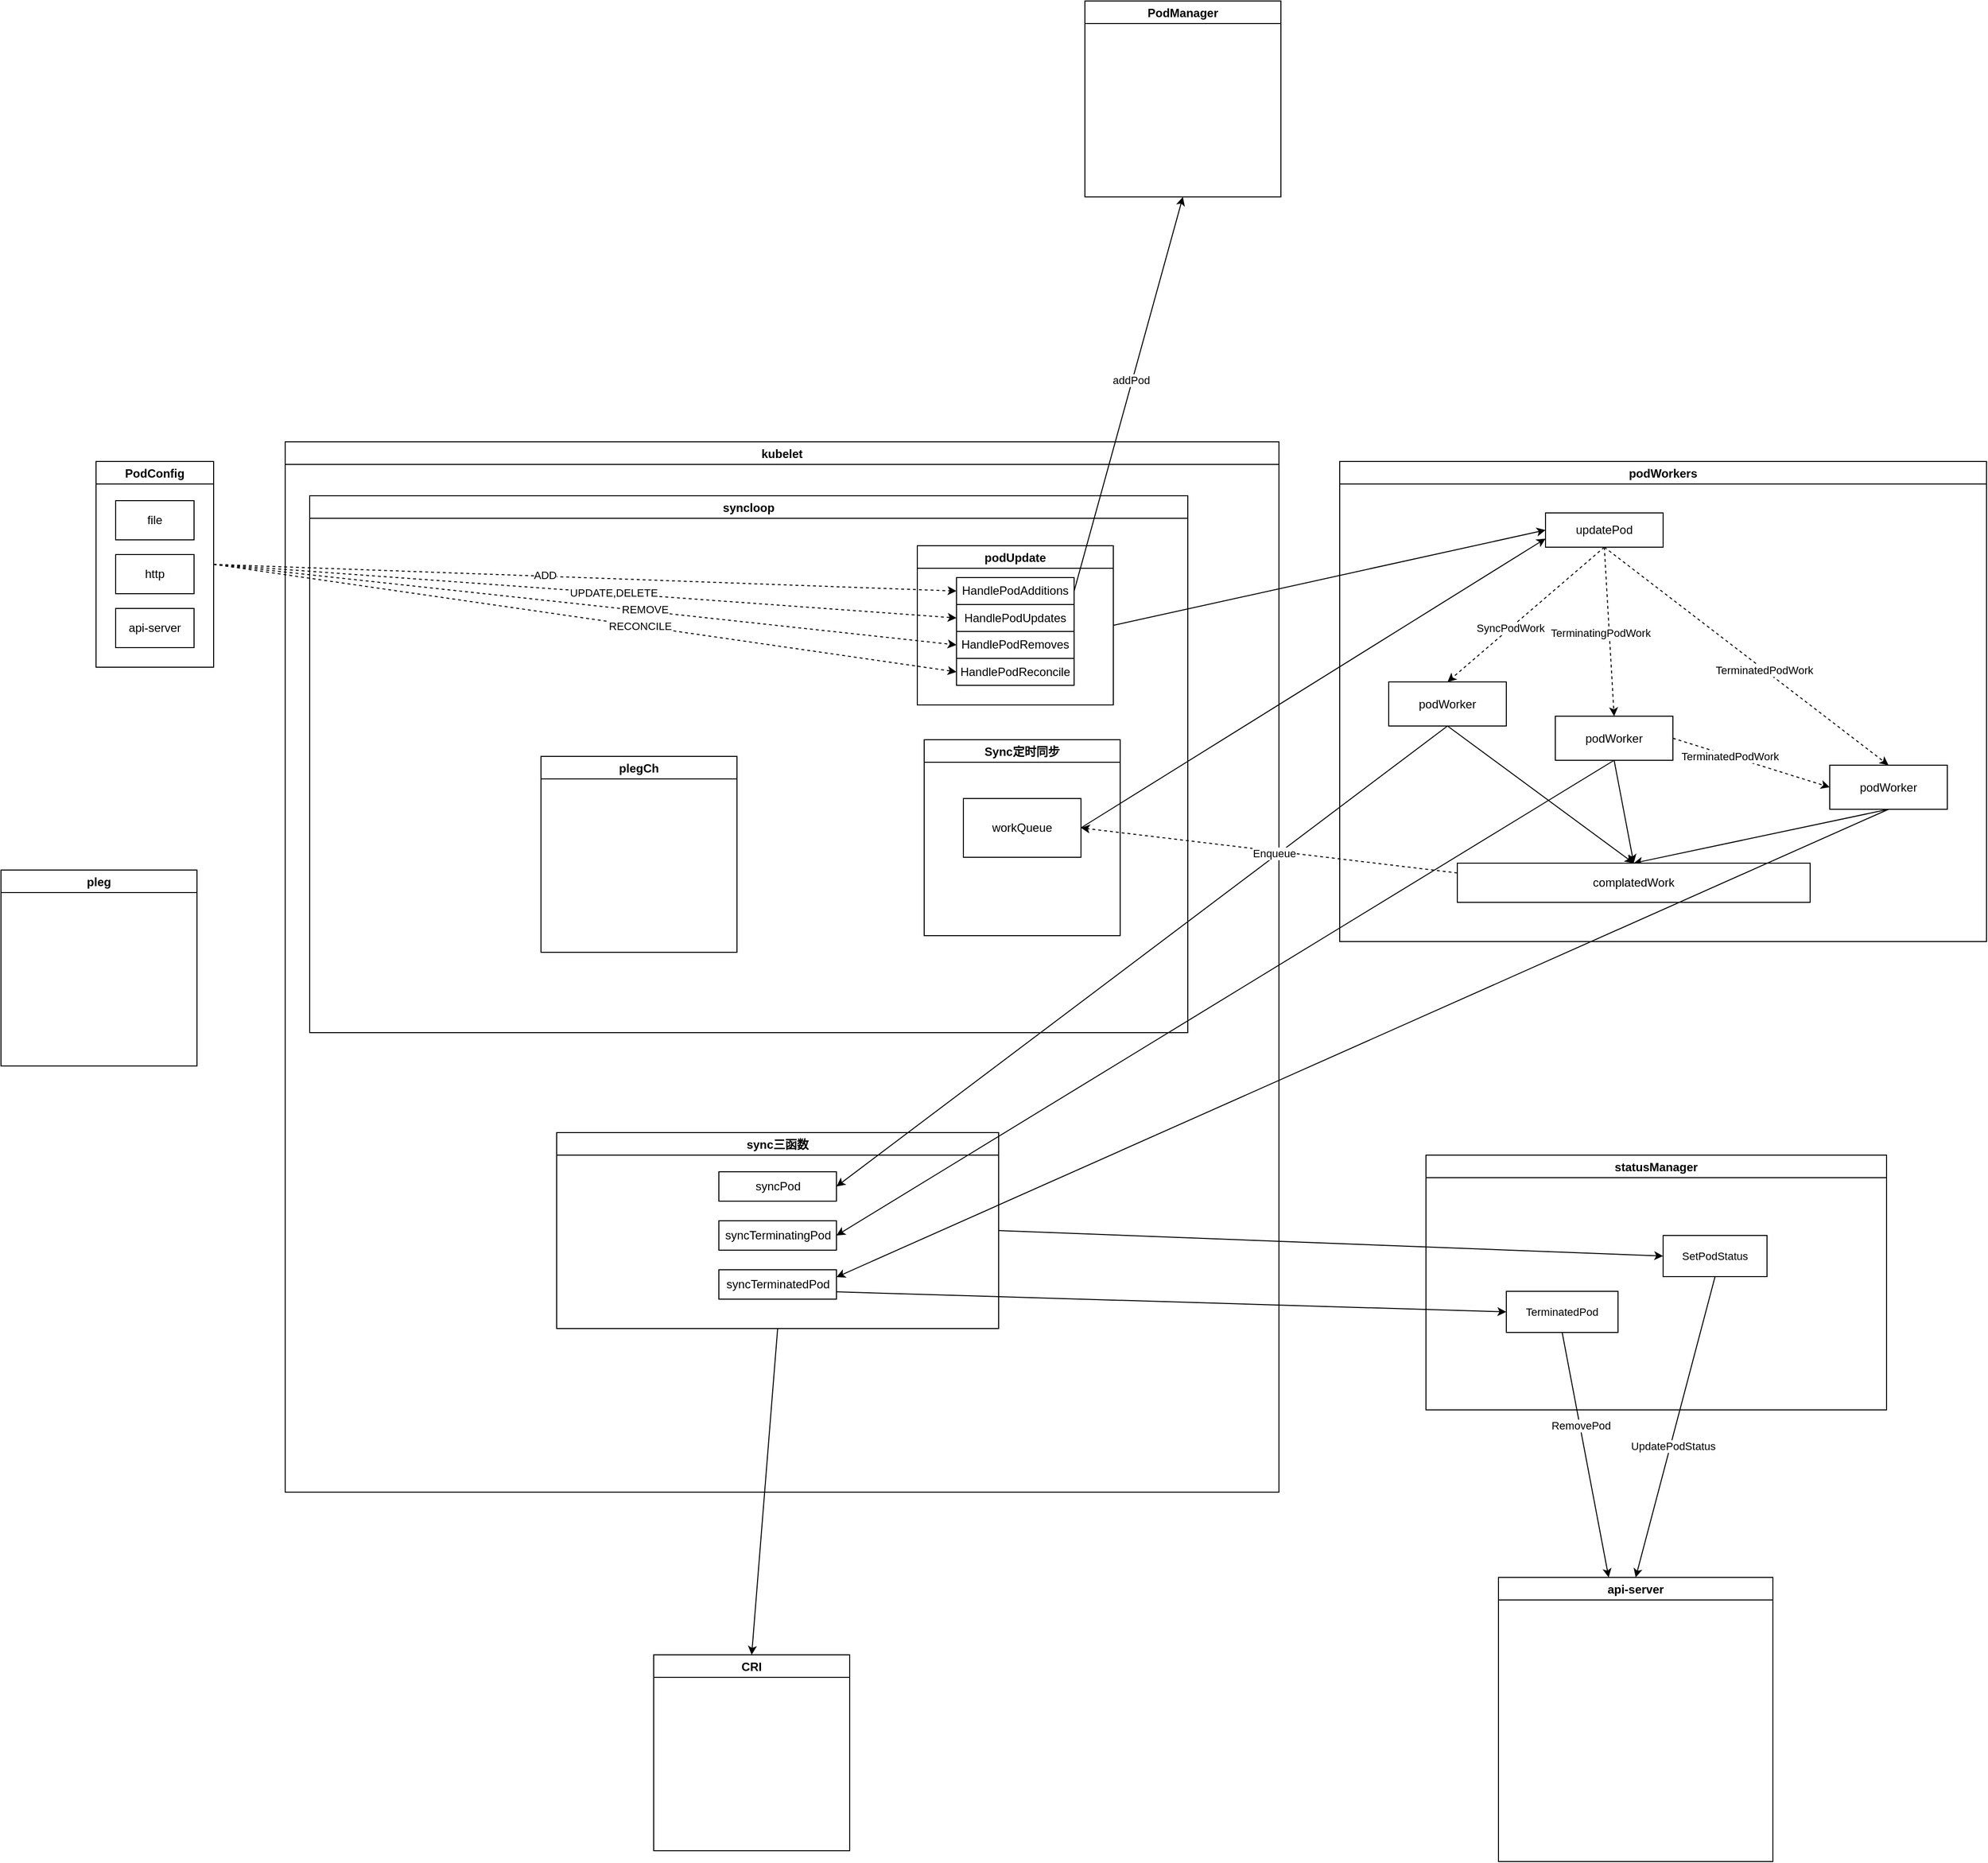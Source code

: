 <mxfile>
    <diagram id="xjUIh0_X-aMzd7XiWVB9" name="Kubelet流程">
        <mxGraphModel dx="2316" dy="1528" grid="0" gridSize="10" guides="0" tooltips="1" connect="1" arrows="1" fold="1" page="0" pageScale="1" pageWidth="827" pageHeight="1169" math="0" shadow="0">
            <root>
                <mxCell id="0"/>
                <mxCell id="1" parent="0"/>
                <mxCell id="18" style="edgeStyle=none;html=1;exitX=1;exitY=0.5;exitDx=0;exitDy=0;entryX=0;entryY=0.5;entryDx=0;entryDy=0;dashed=1;" edge="1" parent="1" source="9" target="14">
                    <mxGeometry relative="1" as="geometry"/>
                </mxCell>
                <mxCell id="19" value="ADD" style="edgeLabel;html=1;align=center;verticalAlign=middle;resizable=0;points=[];" vertex="1" connectable="0" parent="18">
                    <mxGeometry x="-0.11" y="1" relative="1" as="geometry">
                        <mxPoint as="offset"/>
                    </mxGeometry>
                </mxCell>
                <mxCell id="20" style="edgeStyle=none;html=1;exitX=1;exitY=0.5;exitDx=0;exitDy=0;entryX=0;entryY=0.5;entryDx=0;entryDy=0;dashed=1;" edge="1" parent="1" source="9" target="15">
                    <mxGeometry relative="1" as="geometry"/>
                </mxCell>
                <mxCell id="21" value="UPDATE,DELETE" style="edgeLabel;html=1;align=center;verticalAlign=middle;resizable=0;points=[];" vertex="1" connectable="0" parent="20">
                    <mxGeometry x="0.076" y="1" relative="1" as="geometry">
                        <mxPoint as="offset"/>
                    </mxGeometry>
                </mxCell>
                <mxCell id="22" style="edgeStyle=none;html=1;exitX=1;exitY=0.5;exitDx=0;exitDy=0;entryX=0;entryY=0.5;entryDx=0;entryDy=0;dashed=1;" edge="1" parent="1" source="9" target="16">
                    <mxGeometry relative="1" as="geometry"/>
                </mxCell>
                <mxCell id="23" value="REMOVE" style="edgeLabel;html=1;align=center;verticalAlign=middle;resizable=0;points=[];" vertex="1" connectable="0" parent="22">
                    <mxGeometry x="0.161" y="2" relative="1" as="geometry">
                        <mxPoint as="offset"/>
                    </mxGeometry>
                </mxCell>
                <mxCell id="24" style="edgeStyle=none;html=1;exitX=1;exitY=0.5;exitDx=0;exitDy=0;entryX=0;entryY=0.5;entryDx=0;entryDy=0;dashed=1;" edge="1" parent="1" source="9" target="17">
                    <mxGeometry relative="1" as="geometry"/>
                </mxCell>
                <mxCell id="25" value="RECONCILE" style="edgeLabel;html=1;align=center;verticalAlign=middle;resizable=0;points=[];" vertex="1" connectable="0" parent="24">
                    <mxGeometry x="0.147" relative="1" as="geometry">
                        <mxPoint as="offset"/>
                    </mxGeometry>
                </mxCell>
                <mxCell id="9" value="PodConfig" style="swimlane;" vertex="1" parent="1">
                    <mxGeometry x="-369" y="190" width="120" height="210" as="geometry">
                        <mxRectangle x="220" y="190" width="130" height="23" as="alternateBounds"/>
                    </mxGeometry>
                </mxCell>
                <mxCell id="2" value="file" style="rounded=0;whiteSpace=wrap;html=1;" vertex="1" parent="9">
                    <mxGeometry x="20" y="40" width="80" height="40" as="geometry"/>
                </mxCell>
                <mxCell id="3" value="http&lt;span style=&quot;color: rgba(0 , 0 , 0 , 0) ; font-family: monospace ; font-size: 0px&quot;&gt;%3CmxGraphModel%3E%3Croot%3E%3CmxCell%20id%3D%220%22%2F%3E%3CmxCell%20id%3D%221%22%20parent%3D%220%22%2F%3E%3CmxCell%20id%3D%222%22%20value%3D%22file%22%20style%3D%22rounded%3D0%3BwhiteSpace%3Dwrap%3Bhtml%3D1%3B%22%20vertex%3D%221%22%20parent%3D%221%22%3E%3CmxGeometry%20x%3D%2280%22%20y%3D%22260%22%20width%3D%2280%22%20height%3D%2240%22%20as%3D%22geometry%22%2F%3E%3C%2FmxCell%3E%3C%2Froot%3E%3C%2FmxGraphModel%3E&lt;/span&gt;" style="rounded=0;whiteSpace=wrap;html=1;" vertex="1" parent="9">
                    <mxGeometry x="20" y="95" width="80" height="40" as="geometry"/>
                </mxCell>
                <mxCell id="4" value="api-server" style="rounded=0;whiteSpace=wrap;html=1;" vertex="1" parent="9">
                    <mxGeometry x="20" y="150" width="80" height="40" as="geometry"/>
                </mxCell>
                <mxCell id="11" value="kubelet" style="swimlane;" vertex="1" parent="1">
                    <mxGeometry x="-176" y="170" width="1014" height="1072" as="geometry">
                        <mxRectangle x="-176" y="170" width="70" height="23" as="alternateBounds"/>
                    </mxGeometry>
                </mxCell>
                <mxCell id="12" value="syncloop" style="swimlane;" vertex="1" parent="11">
                    <mxGeometry x="25" y="55" width="896" height="548" as="geometry">
                        <mxRectangle x="30" y="40" width="90" height="23" as="alternateBounds"/>
                    </mxGeometry>
                </mxCell>
                <mxCell id="13" value="podUpdate" style="swimlane;" vertex="1" parent="12">
                    <mxGeometry x="620" y="51" width="200" height="162.5" as="geometry">
                        <mxRectangle x="25" y="37.5" width="110" height="23" as="alternateBounds"/>
                    </mxGeometry>
                </mxCell>
                <mxCell id="14" value="HandlePodAdditions" style="rounded=0;whiteSpace=wrap;html=1;" vertex="1" parent="13">
                    <mxGeometry x="40" y="32.5" width="120" height="27.5" as="geometry"/>
                </mxCell>
                <mxCell id="17" value="HandlePodReconcile" style="rounded=0;whiteSpace=wrap;html=1;" vertex="1" parent="13">
                    <mxGeometry x="40" y="115" width="120" height="27.5" as="geometry"/>
                </mxCell>
                <mxCell id="16" value="HandlePodRemoves" style="rounded=0;whiteSpace=wrap;html=1;" vertex="1" parent="13">
                    <mxGeometry x="40" y="87.5" width="120" height="27.5" as="geometry"/>
                </mxCell>
                <mxCell id="15" value="HandlePodUpdates" style="rounded=0;whiteSpace=wrap;html=1;" vertex="1" parent="13">
                    <mxGeometry x="40" y="60" width="120" height="27.5" as="geometry"/>
                </mxCell>
                <mxCell id="67" value="Sync定时同步" style="swimlane;" vertex="1" parent="12">
                    <mxGeometry x="627" y="249" width="200" height="200" as="geometry">
                        <mxRectangle x="25" y="445" width="110" height="23" as="alternateBounds"/>
                    </mxGeometry>
                </mxCell>
                <mxCell id="66" value="workQueue" style="rounded=0;whiteSpace=wrap;html=1;" vertex="1" parent="67">
                    <mxGeometry x="40" y="60" width="120" height="60" as="geometry"/>
                </mxCell>
                <mxCell id="86" value="plegCh" style="swimlane;" vertex="1" parent="12">
                    <mxGeometry x="236" y="266" width="200" height="200" as="geometry"/>
                </mxCell>
                <mxCell id="44" value="sync三函数" style="swimlane;" vertex="1" parent="11">
                    <mxGeometry x="277" y="705" width="451" height="200" as="geometry"/>
                </mxCell>
                <mxCell id="45" value="syncPod" style="rounded=0;whiteSpace=wrap;html=1;" vertex="1" parent="44">
                    <mxGeometry x="165.5" y="40" width="120" height="30" as="geometry"/>
                </mxCell>
                <mxCell id="46" value="syncTerminatingPod" style="rounded=0;whiteSpace=wrap;html=1;" vertex="1" parent="44">
                    <mxGeometry x="165.5" y="90" width="120" height="30" as="geometry"/>
                </mxCell>
                <mxCell id="47" value="syncTerminatedPod" style="rounded=0;whiteSpace=wrap;html=1;" vertex="1" parent="44">
                    <mxGeometry x="165.5" y="140" width="120" height="30" as="geometry"/>
                </mxCell>
                <mxCell id="27" value="PodManager" style="swimlane;" vertex="1" parent="1">
                    <mxGeometry x="640" y="-280" width="200" height="200" as="geometry"/>
                </mxCell>
                <mxCell id="28" style="edgeStyle=none;html=1;exitX=1;exitY=0.5;exitDx=0;exitDy=0;entryX=0.5;entryY=1;entryDx=0;entryDy=0;" edge="1" parent="1" source="14" target="27">
                    <mxGeometry relative="1" as="geometry"/>
                </mxCell>
                <mxCell id="29" value="addPod" style="edgeLabel;html=1;align=center;verticalAlign=middle;resizable=0;points=[];" vertex="1" connectable="0" parent="28">
                    <mxGeometry x="0.067" y="2" relative="1" as="geometry">
                        <mxPoint as="offset"/>
                    </mxGeometry>
                </mxCell>
                <mxCell id="64" style="edgeStyle=none;html=1;exitX=0.5;exitY=1;exitDx=0;exitDy=0;entryX=0.5;entryY=0;entryDx=0;entryDy=0;shadow=0;strokeColor=default;fillColor=#000000;gradientColor=none;" edge="1" parent="1" source="80" target="32">
                    <mxGeometry relative="1" as="geometry"/>
                </mxCell>
                <mxCell id="65" value="UpdatePodStatus" style="edgeLabel;html=1;align=center;verticalAlign=middle;resizable=0;points=[];" vertex="1" connectable="0" parent="64">
                    <mxGeometry x="0.123" y="2" relative="1" as="geometry">
                        <mxPoint as="offset"/>
                    </mxGeometry>
                </mxCell>
                <mxCell id="77" style="edgeStyle=none;html=1;exitX=0.5;exitY=1;exitDx=0;exitDy=0;shadow=0;strokeColor=default;fillColor=#000000;gradientColor=none;" edge="1" parent="1" source="83" target="32">
                    <mxGeometry relative="1" as="geometry"/>
                </mxCell>
                <mxCell id="78" value="RemovePod" style="edgeLabel;html=1;align=center;verticalAlign=middle;resizable=0;points=[];" vertex="1" connectable="0" parent="77">
                    <mxGeometry x="-0.237" y="1" relative="1" as="geometry">
                        <mxPoint as="offset"/>
                    </mxGeometry>
                </mxCell>
                <mxCell id="30" value="statusManager" style="swimlane;" vertex="1" parent="1">
                    <mxGeometry x="988" y="898" width="470" height="260" as="geometry"/>
                </mxCell>
                <mxCell id="80" value="&lt;span style=&quot;font-size: 11px&quot;&gt;SetPodStatus&lt;/span&gt;" style="rounded=0;whiteSpace=wrap;html=1;" vertex="1" parent="30">
                    <mxGeometry x="242" y="82" width="106" height="42" as="geometry"/>
                </mxCell>
                <mxCell id="83" value="&lt;span style=&quot;font-size: 11px&quot;&gt;TerminatedPod&lt;/span&gt;" style="rounded=0;whiteSpace=wrap;html=1;" vertex="1" parent="30">
                    <mxGeometry x="82" y="139" width="114" height="42" as="geometry"/>
                </mxCell>
                <mxCell id="31" value="podWorkers" style="swimlane;" vertex="1" parent="1">
                    <mxGeometry x="900" y="190" width="660" height="490" as="geometry"/>
                </mxCell>
                <mxCell id="36" style="edgeStyle=none;html=1;exitX=0.5;exitY=1;exitDx=0;exitDy=0;entryX=0.5;entryY=0;entryDx=0;entryDy=0;shadow=0;dashed=1;strokeColor=default;fillColor=#000000;gradientColor=none;" edge="1" parent="31" source="33" target="35">
                    <mxGeometry relative="1" as="geometry"/>
                </mxCell>
                <mxCell id="41" value="SyncPodWork" style="edgeLabel;html=1;align=center;verticalAlign=middle;resizable=0;points=[];" vertex="1" connectable="0" parent="36">
                    <mxGeometry x="0.198" relative="1" as="geometry">
                        <mxPoint as="offset"/>
                    </mxGeometry>
                </mxCell>
                <mxCell id="39" style="edgeStyle=none;html=1;exitX=0.5;exitY=1;exitDx=0;exitDy=0;entryX=0.5;entryY=0;entryDx=0;entryDy=0;shadow=0;dashed=1;strokeColor=default;fillColor=#000000;gradientColor=none;" edge="1" parent="31" source="33" target="37">
                    <mxGeometry relative="1" as="geometry"/>
                </mxCell>
                <mxCell id="42" value="TerminatingPodWork" style="edgeLabel;html=1;align=center;verticalAlign=middle;resizable=0;points=[];" vertex="1" connectable="0" parent="39">
                    <mxGeometry x="0.154" relative="1" as="geometry">
                        <mxPoint x="-10" y="-12" as="offset"/>
                    </mxGeometry>
                </mxCell>
                <mxCell id="40" style="edgeStyle=none;html=1;exitX=0.5;exitY=1;exitDx=0;exitDy=0;entryX=0.5;entryY=0;entryDx=0;entryDy=0;shadow=0;dashed=1;strokeColor=default;fillColor=#000000;gradientColor=none;" edge="1" parent="31" source="33" target="38">
                    <mxGeometry relative="1" as="geometry"/>
                </mxCell>
                <mxCell id="43" value="TerminatedPodWork" style="edgeLabel;html=1;align=center;verticalAlign=middle;resizable=0;points=[];" vertex="1" connectable="0" parent="40">
                    <mxGeometry x="0.127" y="-1" relative="1" as="geometry">
                        <mxPoint y="-1" as="offset"/>
                    </mxGeometry>
                </mxCell>
                <mxCell id="33" value="updatePod" style="rounded=0;whiteSpace=wrap;html=1;" vertex="1" parent="31">
                    <mxGeometry x="210" y="52.5" width="120" height="35" as="geometry"/>
                </mxCell>
                <mxCell id="69" style="edgeStyle=none;html=1;exitX=0.5;exitY=1;exitDx=0;exitDy=0;entryX=0.5;entryY=0;entryDx=0;entryDy=0;shadow=0;strokeColor=default;fillColor=#000000;gradientColor=none;" edge="1" parent="31" source="35" target="68">
                    <mxGeometry relative="1" as="geometry"/>
                </mxCell>
                <mxCell id="35" value="podWorker" style="rounded=0;whiteSpace=wrap;html=1;" vertex="1" parent="31">
                    <mxGeometry x="50" y="225" width="120" height="45" as="geometry"/>
                </mxCell>
                <mxCell id="51" style="edgeStyle=none;html=1;exitX=1;exitY=0.5;exitDx=0;exitDy=0;entryX=0;entryY=0.5;entryDx=0;entryDy=0;shadow=0;strokeColor=default;fillColor=#000000;gradientColor=none;dashed=1;" edge="1" parent="31" source="37" target="38">
                    <mxGeometry relative="1" as="geometry"/>
                </mxCell>
                <mxCell id="53" value="TerminatedPodWork" style="edgeLabel;html=1;align=center;verticalAlign=middle;resizable=0;points=[];" vertex="1" connectable="0" parent="51">
                    <mxGeometry x="-0.27" relative="1" as="geometry">
                        <mxPoint as="offset"/>
                    </mxGeometry>
                </mxCell>
                <mxCell id="74" style="edgeStyle=none;html=1;exitX=0.5;exitY=1;exitDx=0;exitDy=0;entryX=0.5;entryY=0;entryDx=0;entryDy=0;shadow=0;strokeColor=default;fillColor=#000000;gradientColor=none;" edge="1" parent="31" source="37" target="68">
                    <mxGeometry relative="1" as="geometry"/>
                </mxCell>
                <mxCell id="37" value="podWorker" style="rounded=0;whiteSpace=wrap;html=1;" vertex="1" parent="31">
                    <mxGeometry x="220" y="260" width="120" height="45" as="geometry"/>
                </mxCell>
                <mxCell id="72" style="edgeStyle=none;html=1;exitX=0.5;exitY=1;exitDx=0;exitDy=0;entryX=0.5;entryY=0;entryDx=0;entryDy=0;shadow=0;strokeColor=default;fillColor=#000000;gradientColor=none;" edge="1" parent="31" source="38" target="68">
                    <mxGeometry relative="1" as="geometry"/>
                </mxCell>
                <mxCell id="38" value="podWorker" style="rounded=0;whiteSpace=wrap;html=1;" vertex="1" parent="31">
                    <mxGeometry x="500" y="310" width="120" height="45" as="geometry"/>
                </mxCell>
                <mxCell id="68" value="complatedWork" style="rounded=0;whiteSpace=wrap;html=1;" vertex="1" parent="31">
                    <mxGeometry x="120" y="410" width="360" height="40" as="geometry"/>
                </mxCell>
                <mxCell id="32" value="api-server" style="swimlane;" vertex="1" parent="1">
                    <mxGeometry x="1062" y="1329" width="280" height="290" as="geometry"/>
                </mxCell>
                <mxCell id="34" style="edgeStyle=none;html=1;exitX=1;exitY=0.5;exitDx=0;exitDy=0;entryX=0;entryY=0.5;entryDx=0;entryDy=0;" edge="1" parent="1" source="13" target="33">
                    <mxGeometry relative="1" as="geometry"/>
                </mxCell>
                <mxCell id="48" style="edgeStyle=none;html=1;exitX=0.5;exitY=1;exitDx=0;exitDy=0;entryX=1;entryY=0.5;entryDx=0;entryDy=0;shadow=0;strokeColor=default;fillColor=#000000;gradientColor=none;" edge="1" parent="1" source="35" target="45">
                    <mxGeometry relative="1" as="geometry"/>
                </mxCell>
                <mxCell id="49" style="edgeStyle=none;html=1;exitX=0.5;exitY=1;exitDx=0;exitDy=0;entryX=1;entryY=0.5;entryDx=0;entryDy=0;shadow=0;strokeColor=default;fillColor=#000000;gradientColor=none;" edge="1" parent="1" source="37" target="46">
                    <mxGeometry relative="1" as="geometry"/>
                </mxCell>
                <mxCell id="50" style="edgeStyle=none;html=1;exitX=0.5;exitY=1;exitDx=0;exitDy=0;entryX=1;entryY=0.25;entryDx=0;entryDy=0;shadow=0;strokeColor=default;fillColor=#000000;gradientColor=none;" edge="1" parent="1" source="38" target="47">
                    <mxGeometry relative="1" as="geometry"/>
                </mxCell>
                <mxCell id="54" style="edgeStyle=none;html=1;entryX=0;entryY=0.5;entryDx=0;entryDy=0;shadow=0;strokeColor=default;fillColor=#000000;gradientColor=none;exitX=1;exitY=0.5;exitDx=0;exitDy=0;" edge="1" parent="1" source="44" target="80">
                    <mxGeometry relative="1" as="geometry">
                        <mxPoint x="630" y="510" as="sourcePoint"/>
                    </mxGeometry>
                </mxCell>
                <mxCell id="56" style="edgeStyle=none;html=1;exitX=1;exitY=0.75;exitDx=0;exitDy=0;entryX=0;entryY=0.5;entryDx=0;entryDy=0;shadow=0;strokeColor=default;fillColor=#000000;gradientColor=none;" edge="1" parent="1" source="47" target="83">
                    <mxGeometry relative="1" as="geometry"/>
                </mxCell>
                <mxCell id="75" style="edgeStyle=none;html=1;exitX=0;exitY=0.25;exitDx=0;exitDy=0;entryX=1;entryY=0.5;entryDx=0;entryDy=0;shadow=0;strokeColor=default;fillColor=#000000;gradientColor=none;dashed=1;" edge="1" parent="1" source="68" target="66">
                    <mxGeometry relative="1" as="geometry"/>
                </mxCell>
                <mxCell id="76" value="Enqueue" style="edgeLabel;html=1;align=center;verticalAlign=middle;resizable=0;points=[];" vertex="1" connectable="0" parent="75">
                    <mxGeometry x="-0.028" y="2" relative="1" as="geometry">
                        <mxPoint as="offset"/>
                    </mxGeometry>
                </mxCell>
                <mxCell id="79" style="edgeStyle=none;html=1;exitX=1;exitY=0.5;exitDx=0;exitDy=0;entryX=0;entryY=0.75;entryDx=0;entryDy=0;shadow=0;strokeColor=default;fillColor=#000000;gradientColor=none;" edge="1" parent="1" source="66" target="33">
                    <mxGeometry relative="1" as="geometry"/>
                </mxCell>
                <mxCell id="85" value="pleg" style="swimlane;" vertex="1" parent="1">
                    <mxGeometry x="-466" y="607" width="200" height="200" as="geometry"/>
                </mxCell>
                <mxCell id="87" value="CRI" style="swimlane;" vertex="1" parent="1">
                    <mxGeometry x="200" y="1408" width="200" height="200" as="geometry"/>
                </mxCell>
                <mxCell id="88" style="edgeStyle=none;html=1;exitX=0.5;exitY=1;exitDx=0;exitDy=0;entryX=0.5;entryY=0;entryDx=0;entryDy=0;shadow=0;strokeColor=default;fillColor=#000000;gradientColor=none;" edge="1" parent="1" source="44" target="87">
                    <mxGeometry relative="1" as="geometry"/>
                </mxCell>
            </root>
        </mxGraphModel>
    </diagram>
</mxfile>
